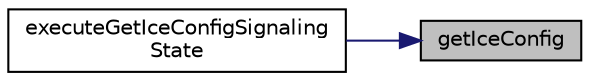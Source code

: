 digraph "getIceConfig"
{
 // LATEX_PDF_SIZE
  edge [fontname="Helvetica",fontsize="10",labelfontname="Helvetica",labelfontsize="10"];
  node [fontname="Helvetica",fontsize="10",shape=record];
  rankdir="RL";
  Node1 [label="getIceConfig",height=0.2,width=0.4,color="black", fillcolor="grey75", style="filled", fontcolor="black",tooltip=" "];
  Node1 -> Node2 [dir="back",color="midnightblue",fontsize="10",style="solid",fontname="Helvetica"];
  Node2 [label="executeGetIceConfigSignaling\lState",height=0.2,width=0.4,color="black", fillcolor="white", style="filled",URL="$StateMachine_8h.html#a4912a88bfde8b1b02b9885937534b083",tooltip=" "];
}
